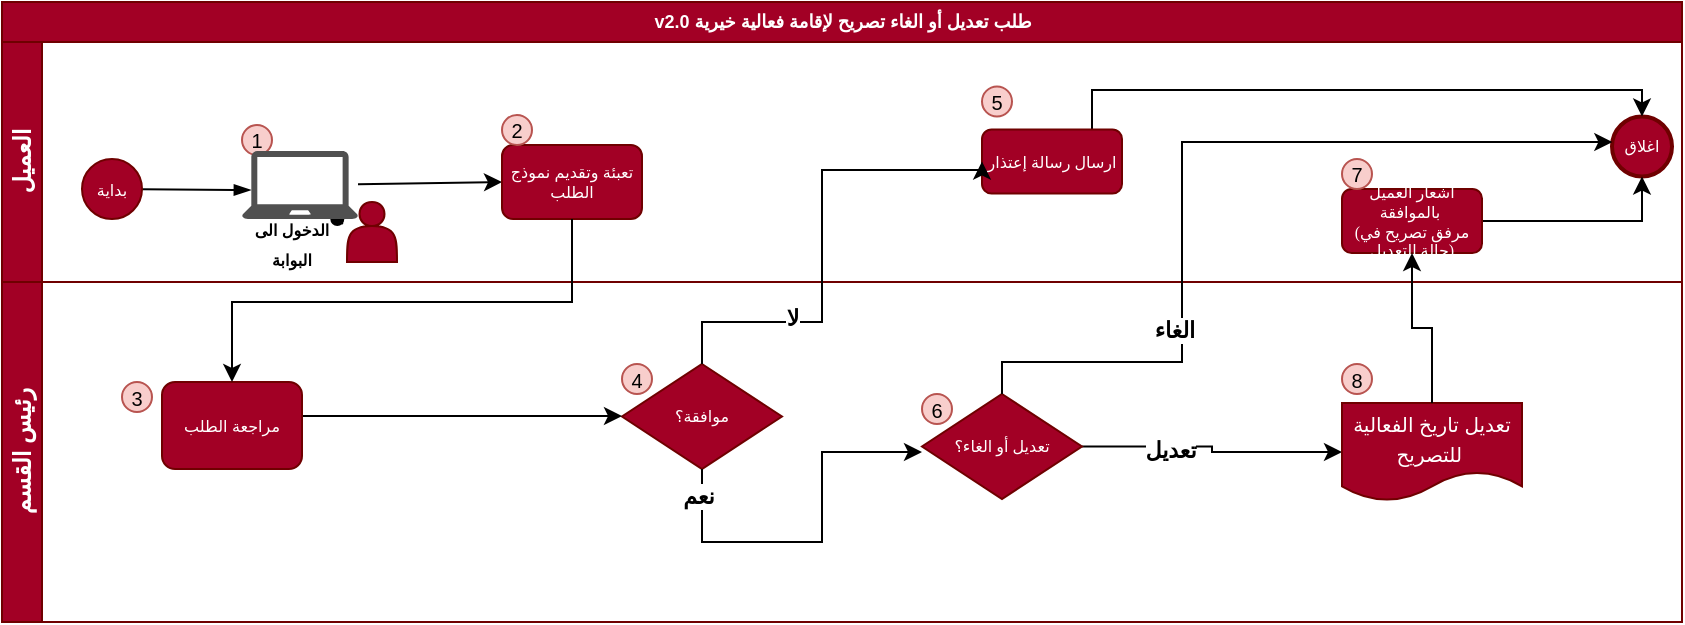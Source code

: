 <mxfile version="13.9.2" type="device"><diagram id="c7488fd3-1785-93aa-aadb-54a6760d102a" name="Page-1"><mxGraphModel dx="703" dy="358" grid="1" gridSize="10" guides="1" tooltips="1" connect="1" arrows="1" fold="1" page="1" pageScale="1" pageWidth="1654" pageHeight="1169" background="#ffffff" math="0" shadow="0"><root><mxCell id="0"/><mxCell id="1" parent="0"/><mxCell id="2b4e8129b02d487f-1" value="&lt;span lang=&quot;AR-SA&quot; dir=&quot;RTL&quot; style=&quot;line-height: 107% ; font-family: &amp;#34;dubai&amp;#34; , sans-serif&quot;&gt;&lt;font style=&quot;font-size: 9px&quot;&gt;طلب تعديل أو الغاء تصريح لإقامة فعالية خيرية v2.0&lt;/font&gt;&lt;/span&gt;" style="swimlane;html=1;childLayout=stackLayout;horizontal=1;startSize=20;horizontalStack=0;rounded=0;shadow=0;labelBackgroundColor=none;strokeWidth=1;fontFamily=Verdana;fontSize=8;align=center;fillColor=#a20025;strokeColor=#6F0000;fontColor=#ffffff;" parent="1" vertex="1"><mxGeometry x="160" y="90" width="840" height="310" as="geometry"><mxRectangle x="170" y="80" width="280" height="20" as="alternateBounds"/></mxGeometry></mxCell><mxCell id="2b4e8129b02d487f-2" value="العميل" style="swimlane;html=1;startSize=20;horizontal=0;fillColor=#a20025;strokeColor=#6F0000;fontColor=#ffffff;" parent="2b4e8129b02d487f-1" vertex="1"><mxGeometry y="20" width="840" height="120" as="geometry"/></mxCell><mxCell id="KPhhI4xXO0q0EvICIsSK-11" style="edgeStyle=none;rounded=0;jumpStyle=none;orthogonalLoop=1;jettySize=auto;html=1;entryX=0;entryY=0.5;entryDx=0;entryDy=0;endArrow=classic;endFill=1;" parent="2b4e8129b02d487f-2" source="KPhhI4xXO0q0EvICIsSK-3" target="2b4e8129b02d487f-7" edge="1"><mxGeometry relative="1" as="geometry"/></mxCell><mxCell id="KPhhI4xXO0q0EvICIsSK-13" style="edgeStyle=none;rounded=0;jumpStyle=none;orthogonalLoop=1;jettySize=auto;html=1;entryX=0.076;entryY=0.575;entryDx=0;entryDy=0;entryPerimeter=0;endArrow=blockThin;endFill=1;" parent="2b4e8129b02d487f-2" source="2b4e8129b02d487f-5" target="KPhhI4xXO0q0EvICIsSK-3" edge="1"><mxGeometry relative="1" as="geometry"/></mxCell><mxCell id="KPhhI4xXO0q0EvICIsSK-5" style="rounded=0;orthogonalLoop=1;jettySize=auto;html=1;jumpStyle=none;endArrow=oval;endFill=1;" parent="2b4e8129b02d487f-2" target="KPhhI4xXO0q0EvICIsSK-3" edge="1"><mxGeometry relative="1" as="geometry"><mxPoint x="170.397" y="91" as="sourcePoint"/></mxGeometry></mxCell><mxCell id="2b4e8129b02d487f-11" value="اغلاق" style="ellipse;whiteSpace=wrap;html=1;rounded=0;shadow=0;labelBackgroundColor=none;strokeWidth=2;fontFamily=Verdana;fontSize=8;align=center;fillColor=#a20025;strokeColor=#6F0000;fontColor=#ffffff;" parent="2b4e8129b02d487f-2" vertex="1"><mxGeometry x="805" y="37.25" width="30" height="30" as="geometry"/></mxCell><mxCell id="2b4e8129b02d487f-5" value="بداية" style="ellipse;whiteSpace=wrap;html=1;rounded=0;shadow=0;labelBackgroundColor=none;strokeWidth=1;fontFamily=Verdana;fontSize=8;align=center;fillColor=#a20025;strokeColor=#6F0000;fontColor=#ffffff;" parent="2b4e8129b02d487f-2" vertex="1"><mxGeometry x="40" y="58.5" width="30" height="30" as="geometry"/></mxCell><mxCell id="KPhhI4xXO0q0EvICIsSK-7" value="&lt;font style=&quot;font-size: 10px&quot;&gt;1&lt;/font&gt;" style="ellipse;whiteSpace=wrap;html=1;aspect=fixed;fillColor=#f8cecc;strokeColor=#b85450;" parent="2b4e8129b02d487f-2" vertex="1"><mxGeometry x="120" y="41.5" width="15" height="15" as="geometry"/></mxCell><mxCell id="KPhhI4xXO0q0EvICIsSK-3" value="" style="pointerEvents=1;shadow=0;dashed=0;html=1;strokeColor=none;fillColor=#505050;labelPosition=center;verticalLabelPosition=bottom;verticalAlign=top;outlineConnect=0;align=center;shape=mxgraph.office.devices.laptop;" parent="2b4e8129b02d487f-2" vertex="1"><mxGeometry x="120" y="54.5" width="58" height="34" as="geometry"/></mxCell><mxCell id="2b4e8129b02d487f-7" value="&lt;font face=&quot;dubai, sans-serif&quot;&gt;تعبئة وتقديم نموذج الطلب&lt;/font&gt;" style="rounded=1;whiteSpace=wrap;html=1;shadow=0;labelBackgroundColor=none;strokeWidth=1;fontFamily=Verdana;fontSize=8;align=center;fillColor=#a20025;strokeColor=#6F0000;fontColor=#ffffff;" parent="2b4e8129b02d487f-2" vertex="1"><mxGeometry x="250" y="51.5" width="70" height="37" as="geometry"/></mxCell><mxCell id="KPhhI4xXO0q0EvICIsSK-10" value="&lt;font style=&quot;font-size: 10px&quot;&gt;2&lt;/font&gt;" style="ellipse;whiteSpace=wrap;html=1;aspect=fixed;fillColor=#f8cecc;strokeColor=#b85450;" parent="2b4e8129b02d487f-2" vertex="1"><mxGeometry x="250" y="36.5" width="15" height="15" as="geometry"/></mxCell><mxCell id="2vPmhwO70LCvBUlOEUrR-254" value="&lt;font style=&quot;font-size: 10px&quot;&gt;5&lt;/font&gt;" style="ellipse;whiteSpace=wrap;html=1;aspect=fixed;fillColor=#f8cecc;strokeColor=#b85450;" parent="2b4e8129b02d487f-2" vertex="1"><mxGeometry x="490" y="22.25" width="15" height="15" as="geometry"/></mxCell><mxCell id="9qjWYKIaZQUtVUHGMUiL-28" style="edgeStyle=orthogonalEdgeStyle;rounded=0;orthogonalLoop=1;jettySize=auto;html=1;entryX=0.5;entryY=0;entryDx=0;entryDy=0;" parent="2b4e8129b02d487f-2" source="2vPmhwO70LCvBUlOEUrR-251" target="2b4e8129b02d487f-11" edge="1"><mxGeometry relative="1" as="geometry"><Array as="points"><mxPoint x="545" y="24"/><mxPoint x="820" y="24"/></Array></mxGeometry></mxCell><mxCell id="2vPmhwO70LCvBUlOEUrR-251" value="ارسال رسالة إعتذار" style="whiteSpace=wrap;html=1;rounded=1;shadow=0;fontFamily=Verdana;fontSize=8;fontColor=#ffffff;strokeColor=#6F0000;strokeWidth=1;fillColor=#a20025;" parent="2b4e8129b02d487f-2" vertex="1"><mxGeometry x="490" y="43.75" width="70" height="32" as="geometry"/></mxCell><mxCell id="2vPmhwO70LCvBUlOEUrR-1" value="" style="shape=actor;whiteSpace=wrap;html=1;fillColor=#a20025;strokeColor=#6F0000;fontColor=#ffffff;" parent="2b4e8129b02d487f-2" vertex="1"><mxGeometry x="172.5" y="80" width="25" height="30" as="geometry"/></mxCell><mxCell id="KPhhI4xXO0q0EvICIsSK-6" value="&lt;font style=&quot;font-size: 8px&quot;&gt;&lt;b&gt;الدخول الى البوابة&lt;/b&gt;&lt;/font&gt;" style="text;html=1;strokeColor=none;fillColor=none;align=center;verticalAlign=middle;whiteSpace=wrap;rounded=0;" parent="2b4e8129b02d487f-2" vertex="1"><mxGeometry x="120" y="90" width="50" height="20" as="geometry"/></mxCell><mxCell id="QBDlqEaxZ-O8L1yhFYnA-7" style="edgeStyle=orthogonalEdgeStyle;rounded=0;orthogonalLoop=1;jettySize=auto;html=1;entryX=0.5;entryY=1;entryDx=0;entryDy=0;" parent="2b4e8129b02d487f-2" source="QBDlqEaxZ-O8L1yhFYnA-3" target="2b4e8129b02d487f-11" edge="1"><mxGeometry relative="1" as="geometry"/></mxCell><mxCell id="QBDlqEaxZ-O8L1yhFYnA-3" value="اشعار العميل بالموافقة&amp;nbsp;&lt;br&gt;(مرفق تصريح في حالة التعديل)" style="whiteSpace=wrap;html=1;rounded=1;shadow=0;fontFamily=Verdana;fontSize=8;fontColor=#ffffff;strokeColor=#6F0000;strokeWidth=1;fillColor=#a20025;" parent="2b4e8129b02d487f-2" vertex="1"><mxGeometry x="670" y="73.5" width="70" height="32" as="geometry"/></mxCell><mxCell id="QBDlqEaxZ-O8L1yhFYnA-8" value="&lt;font style=&quot;font-size: 10px&quot;&gt;7&lt;/font&gt;" style="ellipse;whiteSpace=wrap;html=1;aspect=fixed;fillColor=#f8cecc;strokeColor=#b85450;" parent="2b4e8129b02d487f-2" vertex="1"><mxGeometry x="670" y="58.5" width="15" height="15" as="geometry"/></mxCell><mxCell id="2b4e8129b02d487f-3" value="رئيس القسم" style="swimlane;html=1;startSize=20;horizontal=0;fillColor=#a20025;strokeColor=#6F0000;fontColor=#ffffff;" parent="2b4e8129b02d487f-1" vertex="1"><mxGeometry y="140" width="840" height="170" as="geometry"><mxRectangle y="140" width="760" height="20" as="alternateBounds"/></mxGeometry></mxCell><mxCell id="2vPmhwO70LCvBUlOEUrR-104" value="&lt;font style=&quot;font-size: 10px&quot;&gt;4&lt;/font&gt;" style="ellipse;whiteSpace=wrap;html=1;aspect=fixed;fillColor=#f8cecc;strokeColor=#b85450;" parent="2b4e8129b02d487f-3" vertex="1"><mxGeometry x="310" y="41" width="15" height="15" as="geometry"/></mxCell><mxCell id="KPhhI4xXO0q0EvICIsSK-17" value="&lt;font style=&quot;font-size: 10px&quot;&gt;3&lt;/font&gt;" style="ellipse;whiteSpace=wrap;html=1;aspect=fixed;fillColor=#f8cecc;strokeColor=#b85450;" parent="2b4e8129b02d487f-3" vertex="1"><mxGeometry x="60" y="50" width="15" height="15" as="geometry"/></mxCell><mxCell id="2vPmhwO70LCvBUlOEUrR-84" value="موافقة؟" style="strokeWidth=1;html=1;shape=mxgraph.flowchart.decision;whiteSpace=wrap;rounded=1;shadow=0;labelBackgroundColor=none;fontFamily=Verdana;fontSize=8;align=center;fillColor=#a20025;strokeColor=#6F0000;fontColor=#ffffff;" parent="2b4e8129b02d487f-3" vertex="1"><mxGeometry x="310" y="41" width="80" height="52.5" as="geometry"/></mxCell><mxCell id="NlYpHI1q_w7bWbI7-Xtg-11" style="edgeStyle=orthogonalEdgeStyle;rounded=0;orthogonalLoop=1;jettySize=auto;html=1;exitX=1;exitY=0.5;exitDx=0;exitDy=0;" parent="2b4e8129b02d487f-3" source="2b4e8129b02d487f-12" target="2vPmhwO70LCvBUlOEUrR-84" edge="1"><mxGeometry relative="1" as="geometry"><Array as="points"><mxPoint x="150" y="67"/></Array></mxGeometry></mxCell><mxCell id="2b4e8129b02d487f-12" value="&lt;font face=&quot;dubai, sans-serif&quot;&gt;مراجعة الطلب&lt;/font&gt;" style="rounded=1;whiteSpace=wrap;html=1;shadow=0;labelBackgroundColor=none;strokeWidth=1;fontFamily=Verdana;fontSize=8;align=center;fillColor=#a20025;strokeColor=#6F0000;fontColor=#ffffff;" parent="2b4e8129b02d487f-3" vertex="1"><mxGeometry x="80" y="50" width="70" height="43.5" as="geometry"/></mxCell><mxCell id="QBDlqEaxZ-O8L1yhFYnA-5" style="edgeStyle=orthogonalEdgeStyle;rounded=0;orthogonalLoop=1;jettySize=auto;html=1;" parent="2b4e8129b02d487f-3" source="_yqVlONBpQ-0yX5bSwiw-1" target="QBDlqEaxZ-O8L1yhFYnA-1" edge="1"><mxGeometry relative="1" as="geometry"/></mxCell><mxCell id="XetXsHAiO4kf9UkFUXFm-1" value="&lt;b&gt;تعديل&lt;/b&gt;" style="edgeLabel;html=1;align=center;verticalAlign=middle;resizable=0;points=[];" vertex="1" connectable="0" parent="QBDlqEaxZ-O8L1yhFYnA-5"><mxGeometry x="-0.337" y="-1" relative="1" as="geometry"><mxPoint as="offset"/></mxGeometry></mxCell><mxCell id="_yqVlONBpQ-0yX5bSwiw-1" value="تعديل أو الغاء؟" style="strokeWidth=1;html=1;shape=mxgraph.flowchart.decision;whiteSpace=wrap;rounded=1;shadow=0;labelBackgroundColor=none;fontFamily=Verdana;fontSize=8;align=center;fillColor=#a20025;strokeColor=#6F0000;fontColor=#ffffff;" parent="2b4e8129b02d487f-3" vertex="1"><mxGeometry x="460" y="56" width="80" height="52.5" as="geometry"/></mxCell><mxCell id="79bHaIBSPakPz-lA5chX-1" style="edgeStyle=orthogonalEdgeStyle;rounded=0;orthogonalLoop=1;jettySize=auto;html=1;exitX=0.5;exitY=1;exitDx=0;exitDy=0;exitPerimeter=0;" parent="2b4e8129b02d487f-3" source="2vPmhwO70LCvBUlOEUrR-84" target="_yqVlONBpQ-0yX5bSwiw-1" edge="1"><mxGeometry relative="1" as="geometry"><Array as="points"><mxPoint x="350" y="130"/><mxPoint x="410" y="130"/><mxPoint x="410" y="85"/></Array></mxGeometry></mxCell><mxCell id="79bHaIBSPakPz-lA5chX-2" value="&lt;b&gt;نعم&lt;/b&gt;" style="edgeLabel;html=1;align=center;verticalAlign=middle;resizable=0;points=[];" parent="79bHaIBSPakPz-lA5chX-1" vertex="1" connectable="0"><mxGeometry x="-0.864" y="-2" relative="1" as="geometry"><mxPoint as="offset"/></mxGeometry></mxCell><mxCell id="_yqVlONBpQ-0yX5bSwiw-14" value="&lt;font style=&quot;font-size: 10px&quot;&gt;6&lt;/font&gt;" style="ellipse;whiteSpace=wrap;html=1;aspect=fixed;fillColor=#f8cecc;strokeColor=#b85450;" parent="2b4e8129b02d487f-3" vertex="1"><mxGeometry x="460" y="56" width="15" height="15" as="geometry"/></mxCell><mxCell id="QBDlqEaxZ-O8L1yhFYnA-1" value="&lt;font style=&quot;font-size: 10px&quot;&gt;تعديل تاريخ الفعالية للتصريح&amp;nbsp;&lt;/font&gt;" style="shape=document;whiteSpace=wrap;html=1;boundedLbl=1;fillColor=#a20025;strokeColor=#6F0000;fontColor=#ffffff;" parent="2b4e8129b02d487f-3" vertex="1"><mxGeometry x="670" y="60.5" width="90" height="49" as="geometry"/></mxCell><mxCell id="QBDlqEaxZ-O8L1yhFYnA-10" value="&lt;font style=&quot;font-size: 10px&quot;&gt;8&lt;/font&gt;" style="ellipse;whiteSpace=wrap;html=1;aspect=fixed;fillColor=#f8cecc;strokeColor=#b85450;" parent="2b4e8129b02d487f-3" vertex="1"><mxGeometry x="670" y="41" width="15" height="15" as="geometry"/></mxCell><mxCell id="9qjWYKIaZQUtVUHGMUiL-2" style="edgeStyle=orthogonalEdgeStyle;rounded=0;orthogonalLoop=1;jettySize=auto;html=1;entryX=0;entryY=0.5;entryDx=0;entryDy=0;" parent="2b4e8129b02d487f-1" source="2vPmhwO70LCvBUlOEUrR-84" target="2vPmhwO70LCvBUlOEUrR-251" edge="1"><mxGeometry relative="1" as="geometry"><Array as="points"><mxPoint x="350" y="160"/><mxPoint x="410" y="160"/><mxPoint x="410" y="84"/><mxPoint x="490" y="84"/></Array><mxPoint x="425" y="108.5" as="targetPoint"/></mxGeometry></mxCell><mxCell id="9qjWYKIaZQUtVUHGMUiL-3" value="&lt;b&gt;لا&lt;/b&gt;" style="edgeLabel;html=1;align=center;verticalAlign=middle;resizable=0;points=[];" parent="9qjWYKIaZQUtVUHGMUiL-2" vertex="1" connectable="0"><mxGeometry x="-0.454" y="2" relative="1" as="geometry"><mxPoint as="offset"/></mxGeometry></mxCell><mxCell id="NlYpHI1q_w7bWbI7-Xtg-8" style="edgeStyle=orthogonalEdgeStyle;rounded=0;orthogonalLoop=1;jettySize=auto;html=1;entryX=0.5;entryY=0;entryDx=0;entryDy=0;" parent="2b4e8129b02d487f-1" source="2b4e8129b02d487f-7" target="2b4e8129b02d487f-12" edge="1"><mxGeometry relative="1" as="geometry"><Array as="points"><mxPoint x="285" y="150"/><mxPoint x="115" y="150"/></Array><mxPoint x="140" y="167.5" as="targetPoint"/></mxGeometry></mxCell><mxCell id="QBDlqEaxZ-O8L1yhFYnA-2" style="edgeStyle=orthogonalEdgeStyle;rounded=0;orthogonalLoop=1;jettySize=auto;html=1;" parent="2b4e8129b02d487f-1" source="_yqVlONBpQ-0yX5bSwiw-1" target="2b4e8129b02d487f-11" edge="1"><mxGeometry relative="1" as="geometry"><Array as="points"><mxPoint x="500" y="180"/><mxPoint x="590" y="180"/><mxPoint x="590" y="70"/></Array></mxGeometry></mxCell><mxCell id="QBDlqEaxZ-O8L1yhFYnA-4" value="&lt;b&gt;الغاء&lt;/b&gt;" style="edgeLabel;html=1;align=center;verticalAlign=middle;resizable=0;points=[];" parent="QBDlqEaxZ-O8L1yhFYnA-2" vertex="1" connectable="0"><mxGeometry x="-0.435" y="4" relative="1" as="geometry"><mxPoint as="offset"/></mxGeometry></mxCell><mxCell id="QBDlqEaxZ-O8L1yhFYnA-6" style="edgeStyle=orthogonalEdgeStyle;rounded=0;orthogonalLoop=1;jettySize=auto;html=1;" parent="2b4e8129b02d487f-1" source="QBDlqEaxZ-O8L1yhFYnA-1" target="QBDlqEaxZ-O8L1yhFYnA-3" edge="1"><mxGeometry relative="1" as="geometry"/></mxCell></root></mxGraphModel></diagram></mxfile>